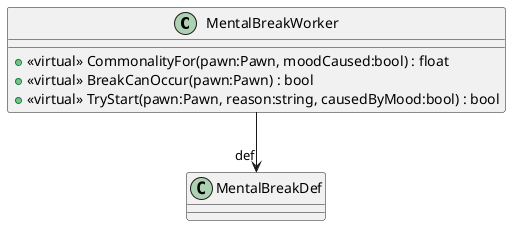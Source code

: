 @startuml
class MentalBreakWorker {
    + <<virtual>> CommonalityFor(pawn:Pawn, moodCaused:bool) : float
    + <<virtual>> BreakCanOccur(pawn:Pawn) : bool
    + <<virtual>> TryStart(pawn:Pawn, reason:string, causedByMood:bool) : bool
}
MentalBreakWorker --> "def" MentalBreakDef
@enduml

